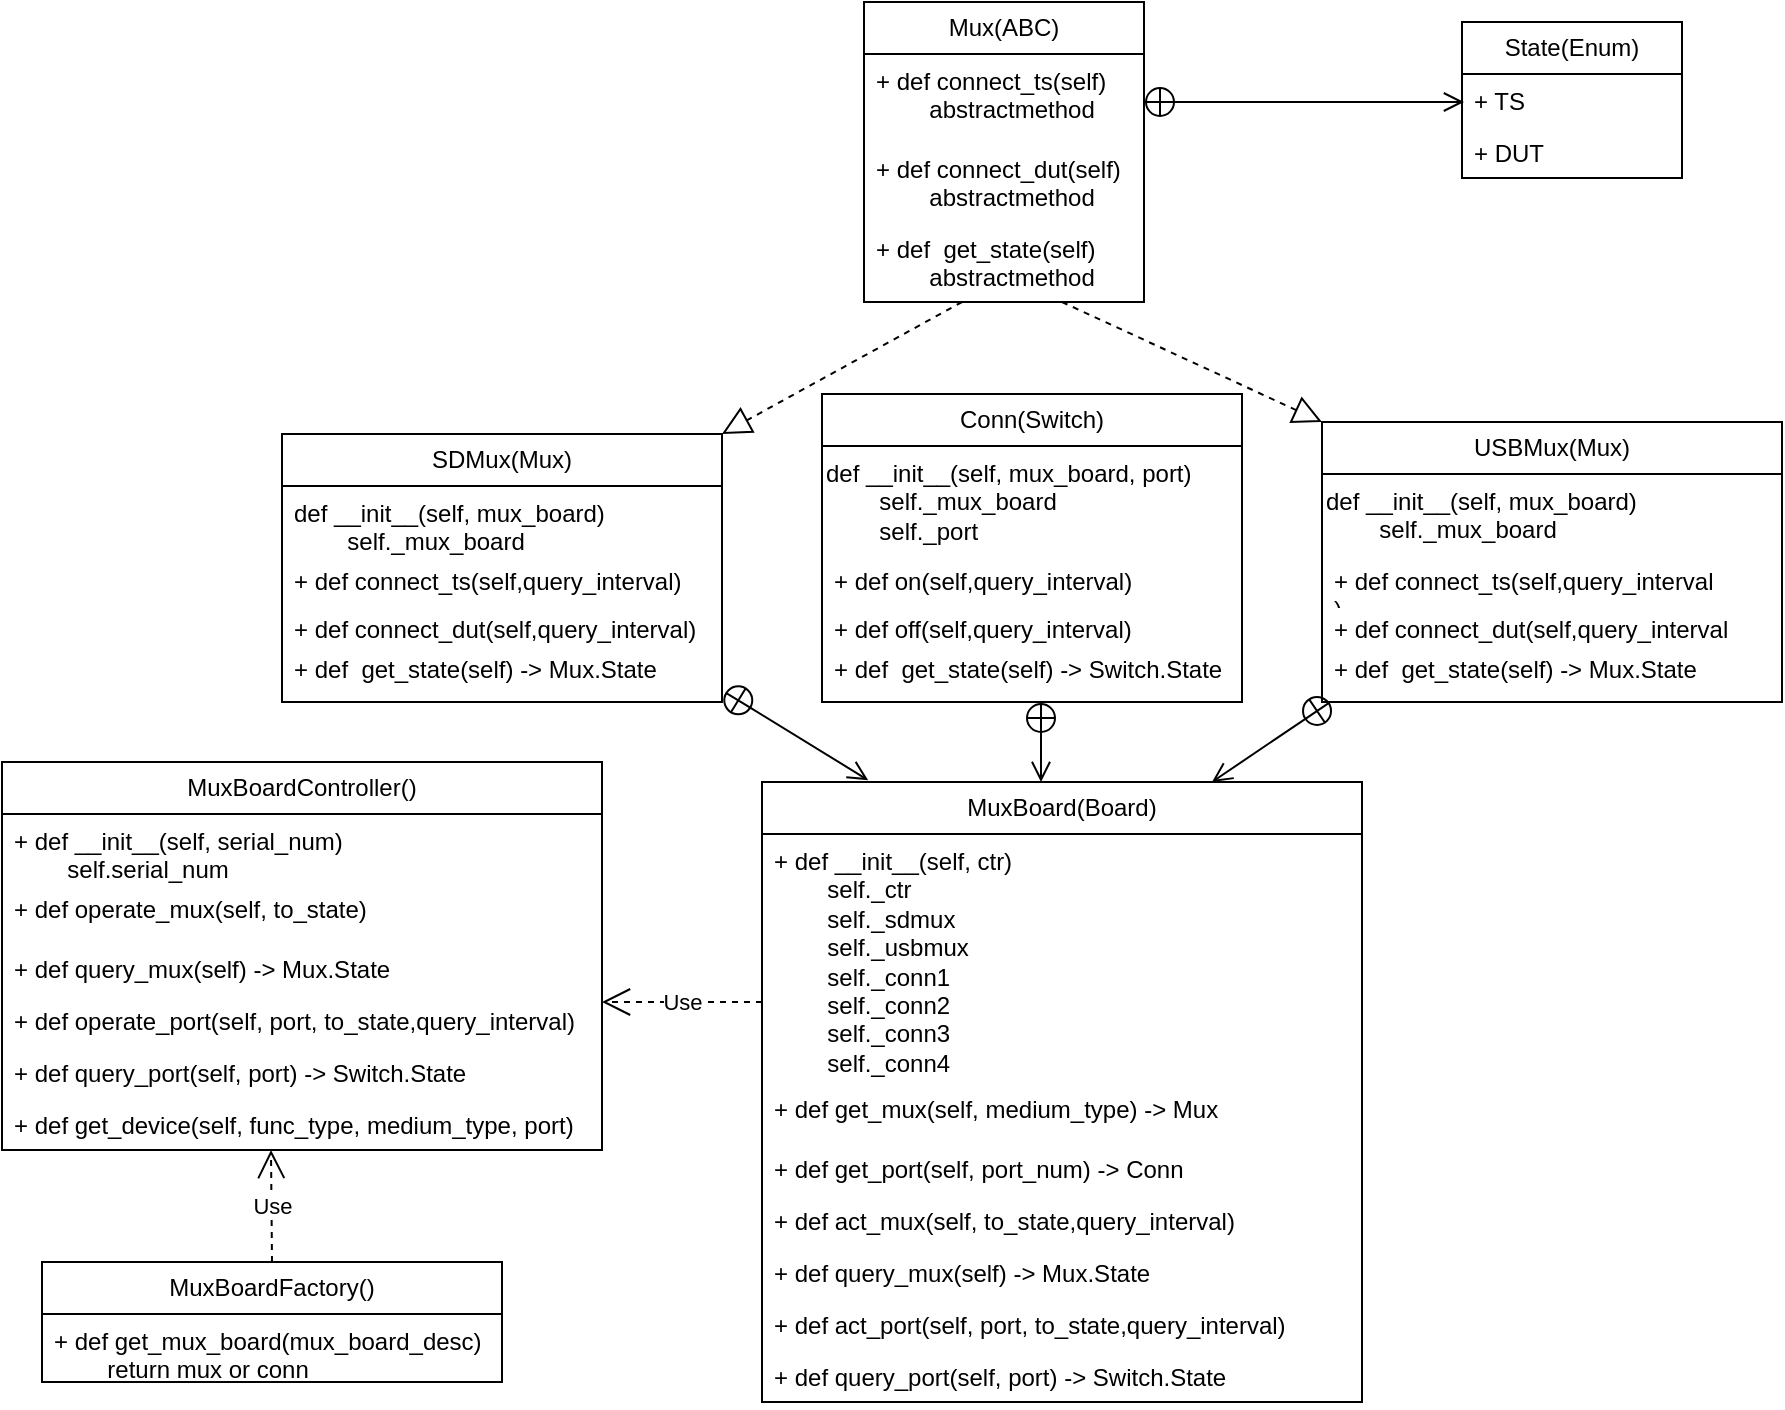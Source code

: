 <mxfile version="21.3.5" type="github">
  <diagram name="Page-1" id="9f46799a-70d6-7492-0946-bef42562c5a5">
    <mxGraphModel dx="1379" dy="796" grid="1" gridSize="10" guides="1" tooltips="1" connect="1" arrows="1" fold="1" page="1" pageScale="1" pageWidth="1100" pageHeight="850" background="none" math="0" shadow="0">
      <root>
        <mxCell id="0" />
        <mxCell id="1" parent="0" />
        <mxCell id="jn_FHhXMFAwmoSgKBp-Y-1" value="Mux(ABC)" style="swimlane;fontStyle=0;childLayout=stackLayout;horizontal=1;startSize=26;fillColor=none;horizontalStack=0;resizeParent=1;resizeParentMax=0;resizeLast=0;collapsible=1;marginBottom=0;whiteSpace=wrap;html=1;" vertex="1" parent="1">
          <mxGeometry x="451" y="100" width="140" height="150" as="geometry" />
        </mxCell>
        <mxCell id="jn_FHhXMFAwmoSgKBp-Y-3" value="+ def connect_ts(self)&lt;br&gt;&lt;span style=&quot;&quot;&gt;&lt;span style=&quot;white-space: pre;&quot;&gt;&amp;nbsp;&amp;nbsp;&amp;nbsp;&amp;nbsp;    &lt;/span&gt;&lt;/span&gt;abstractmethod" style="text;strokeColor=none;fillColor=none;align=left;verticalAlign=top;spacingLeft=4;spacingRight=4;overflow=hidden;rotatable=0;points=[[0,0.5],[1,0.5]];portConstraint=eastwest;whiteSpace=wrap;html=1;labelBackgroundColor=default;" vertex="1" parent="jn_FHhXMFAwmoSgKBp-Y-1">
          <mxGeometry y="26" width="140" height="44" as="geometry" />
        </mxCell>
        <mxCell id="jn_FHhXMFAwmoSgKBp-Y-4" value="+ def connect_dut(self)&lt;br&gt;&lt;span style=&quot;white-space: pre;&quot;&gt;&#x9;&lt;/span&gt;abstractmethod" style="text;strokeColor=none;fillColor=none;align=left;verticalAlign=top;spacingLeft=4;spacingRight=4;overflow=hidden;rotatable=0;points=[[0,0.5],[1,0.5]];portConstraint=eastwest;whiteSpace=wrap;html=1;" vertex="1" parent="jn_FHhXMFAwmoSgKBp-Y-1">
          <mxGeometry y="70" width="140" height="40" as="geometry" />
        </mxCell>
        <mxCell id="jn_FHhXMFAwmoSgKBp-Y-9" value="+ def&amp;nbsp; get_state(self)&lt;br&gt;&lt;span style=&quot;&quot;&gt;&lt;span style=&quot;white-space: pre;&quot;&gt;    &amp;nbsp;&amp;nbsp;&amp;nbsp;&amp;nbsp;&lt;/span&gt;&lt;/span&gt;abstractmethod" style="text;strokeColor=none;fillColor=none;align=left;verticalAlign=top;spacingLeft=4;spacingRight=4;overflow=hidden;rotatable=0;points=[[0,0.5],[1,0.5]];portConstraint=eastwest;whiteSpace=wrap;html=1;" vertex="1" parent="jn_FHhXMFAwmoSgKBp-Y-1">
          <mxGeometry y="110" width="140" height="40" as="geometry" />
        </mxCell>
        <mxCell id="jn_FHhXMFAwmoSgKBp-Y-6" value="" style="endArrow=open;startArrow=circlePlus;endFill=0;startFill=0;endSize=8;html=1;rounded=0;" edge="1" parent="1">
          <mxGeometry width="160" relative="1" as="geometry">
            <mxPoint x="591" y="150" as="sourcePoint" />
            <mxPoint x="751" y="150" as="targetPoint" />
          </mxGeometry>
        </mxCell>
        <mxCell id="jn_FHhXMFAwmoSgKBp-Y-10" value="State(Enum)" style="swimlane;fontStyle=0;childLayout=stackLayout;horizontal=1;startSize=26;fillColor=none;horizontalStack=0;resizeParent=1;resizeParentMax=0;resizeLast=0;collapsible=1;marginBottom=0;whiteSpace=wrap;html=1;" vertex="1" parent="1">
          <mxGeometry x="750" y="110" width="110" height="78" as="geometry" />
        </mxCell>
        <mxCell id="jn_FHhXMFAwmoSgKBp-Y-11" value="+ TS" style="text;strokeColor=none;fillColor=none;align=left;verticalAlign=top;spacingLeft=4;spacingRight=4;overflow=hidden;rotatable=0;points=[[0,0.5],[1,0.5]];portConstraint=eastwest;whiteSpace=wrap;html=1;" vertex="1" parent="jn_FHhXMFAwmoSgKBp-Y-10">
          <mxGeometry y="26" width="110" height="26" as="geometry" />
        </mxCell>
        <mxCell id="jn_FHhXMFAwmoSgKBp-Y-13" value="+ DUT" style="text;strokeColor=none;fillColor=none;align=left;verticalAlign=top;spacingLeft=4;spacingRight=4;overflow=hidden;rotatable=0;points=[[0,0.5],[1,0.5]];portConstraint=eastwest;whiteSpace=wrap;html=1;" vertex="1" parent="jn_FHhXMFAwmoSgKBp-Y-10">
          <mxGeometry y="52" width="110" height="26" as="geometry" />
        </mxCell>
        <mxCell id="jn_FHhXMFAwmoSgKBp-Y-14" value="" style="endArrow=block;dashed=1;endFill=0;endSize=12;html=1;rounded=0;entryX=1;entryY=0;entryDx=0;entryDy=0;" edge="1" parent="1" target="jn_FHhXMFAwmoSgKBp-Y-15">
          <mxGeometry width="160" relative="1" as="geometry">
            <mxPoint x="500" y="250" as="sourcePoint" />
            <mxPoint x="420" y="340" as="targetPoint" />
          </mxGeometry>
        </mxCell>
        <mxCell id="jn_FHhXMFAwmoSgKBp-Y-15" value="SDMux(Mux)" style="swimlane;fontStyle=0;childLayout=stackLayout;horizontal=1;startSize=26;fillColor=none;horizontalStack=0;resizeParent=1;resizeParentMax=0;resizeLast=0;collapsible=1;marginBottom=0;whiteSpace=wrap;html=1;" vertex="1" parent="1">
          <mxGeometry x="160" y="316" width="220" height="134" as="geometry" />
        </mxCell>
        <mxCell id="jn_FHhXMFAwmoSgKBp-Y-39" value="def __init__(self, mux_board)&lt;br&gt;&lt;span style=&quot;white-space: pre;&quot;&gt;&#x9;&lt;/span&gt;self._mux_board" style="text;strokeColor=none;fillColor=none;align=left;verticalAlign=top;spacingLeft=4;spacingRight=4;overflow=hidden;rotatable=0;points=[[0,0.5],[1,0.5]];portConstraint=eastwest;whiteSpace=wrap;html=1;" vertex="1" parent="jn_FHhXMFAwmoSgKBp-Y-15">
          <mxGeometry y="26" width="220" height="34" as="geometry" />
        </mxCell>
        <mxCell id="jn_FHhXMFAwmoSgKBp-Y-16" value="+ def connect_ts(self,query_interval)" style="text;strokeColor=none;fillColor=none;align=left;verticalAlign=top;spacingLeft=4;spacingRight=4;overflow=hidden;rotatable=0;points=[[0,0.5],[1,0.5]];portConstraint=eastwest;whiteSpace=wrap;html=1;labelBackgroundColor=default;" vertex="1" parent="jn_FHhXMFAwmoSgKBp-Y-15">
          <mxGeometry y="60" width="220" height="24" as="geometry" />
        </mxCell>
        <mxCell id="jn_FHhXMFAwmoSgKBp-Y-17" value="+ def connect_dut(self,query_interval&lt;span style=&quot;background-color: initial;&quot;&gt;)&lt;/span&gt;" style="text;strokeColor=none;fillColor=none;align=left;verticalAlign=top;spacingLeft=4;spacingRight=4;overflow=hidden;rotatable=0;points=[[0,0.5],[1,0.5]];portConstraint=eastwest;whiteSpace=wrap;html=1;" vertex="1" parent="jn_FHhXMFAwmoSgKBp-Y-15">
          <mxGeometry y="84" width="220" height="20" as="geometry" />
        </mxCell>
        <mxCell id="jn_FHhXMFAwmoSgKBp-Y-18" value="+ def&amp;nbsp; get_state(self) -&amp;gt; Mux.State" style="text;strokeColor=none;fillColor=none;align=left;verticalAlign=top;spacingLeft=4;spacingRight=4;overflow=hidden;rotatable=0;points=[[0,0.5],[1,0.5]];portConstraint=eastwest;whiteSpace=wrap;html=1;" vertex="1" parent="jn_FHhXMFAwmoSgKBp-Y-15">
          <mxGeometry y="104" width="220" height="30" as="geometry" />
        </mxCell>
        <mxCell id="jn_FHhXMFAwmoSgKBp-Y-19" value="USBMux(Mux)" style="swimlane;fontStyle=0;childLayout=stackLayout;horizontal=1;startSize=26;fillColor=none;horizontalStack=0;resizeParent=1;resizeParentMax=0;resizeLast=0;collapsible=1;marginBottom=0;whiteSpace=wrap;html=1;" vertex="1" parent="1">
          <mxGeometry x="680" y="310" width="230" height="140" as="geometry" />
        </mxCell>
        <mxCell id="jn_FHhXMFAwmoSgKBp-Y-40" value="def __init__(self, mux_board)&lt;br&gt;&lt;span style=&quot;white-space: pre;&quot;&gt;&#x9;&lt;/span&gt;self._mux_board" style="text;whiteSpace=wrap;html=1;" vertex="1" parent="jn_FHhXMFAwmoSgKBp-Y-19">
          <mxGeometry y="26" width="230" height="40" as="geometry" />
        </mxCell>
        <mxCell id="jn_FHhXMFAwmoSgKBp-Y-20" value="+ def connect_ts(self,query_interval&lt;br&gt;)" style="text;strokeColor=none;fillColor=none;align=left;verticalAlign=top;spacingLeft=4;spacingRight=4;overflow=hidden;rotatable=0;points=[[0,0.5],[1,0.5]];portConstraint=eastwest;whiteSpace=wrap;html=1;labelBackgroundColor=default;" vertex="1" parent="jn_FHhXMFAwmoSgKBp-Y-19">
          <mxGeometry y="66" width="230" height="24" as="geometry" />
        </mxCell>
        <mxCell id="jn_FHhXMFAwmoSgKBp-Y-21" value="+ def connect_dut(self,query_interval&lt;br&gt;)" style="text;strokeColor=none;fillColor=none;align=left;verticalAlign=top;spacingLeft=4;spacingRight=4;overflow=hidden;rotatable=0;points=[[0,0.5],[1,0.5]];portConstraint=eastwest;whiteSpace=wrap;html=1;" vertex="1" parent="jn_FHhXMFAwmoSgKBp-Y-19">
          <mxGeometry y="90" width="230" height="20" as="geometry" />
        </mxCell>
        <mxCell id="jn_FHhXMFAwmoSgKBp-Y-22" value="+ def&amp;nbsp; get_state(self) -&amp;gt; Mux.State" style="text;strokeColor=none;fillColor=none;align=left;verticalAlign=top;spacingLeft=4;spacingRight=4;overflow=hidden;rotatable=0;points=[[0,0.5],[1,0.5]];portConstraint=eastwest;whiteSpace=wrap;html=1;" vertex="1" parent="jn_FHhXMFAwmoSgKBp-Y-19">
          <mxGeometry y="110" width="230" height="30" as="geometry" />
        </mxCell>
        <mxCell id="jn_FHhXMFAwmoSgKBp-Y-23" value="" style="endArrow=block;dashed=1;endFill=0;endSize=12;html=1;rounded=0;entryX=0;entryY=0;entryDx=0;entryDy=0;" edge="1" parent="1" target="jn_FHhXMFAwmoSgKBp-Y-19">
          <mxGeometry width="160" relative="1" as="geometry">
            <mxPoint x="550" y="250" as="sourcePoint" />
            <mxPoint x="630" y="330" as="targetPoint" />
          </mxGeometry>
        </mxCell>
        <mxCell id="jn_FHhXMFAwmoSgKBp-Y-25" value="MuxBoard(Board)" style="swimlane;fontStyle=0;childLayout=stackLayout;horizontal=1;startSize=26;fillColor=none;horizontalStack=0;resizeParent=1;resizeParentMax=0;resizeLast=0;collapsible=1;marginBottom=0;whiteSpace=wrap;html=1;" vertex="1" parent="1">
          <mxGeometry x="400" y="490" width="300" height="310" as="geometry" />
        </mxCell>
        <mxCell id="jn_FHhXMFAwmoSgKBp-Y-26" value="+ def __init__(self, ctr)&lt;br&gt;&lt;span style=&quot;white-space: pre;&quot;&gt;&#x9;&lt;/span&gt;self._ctr&lt;br&gt;&lt;span style=&quot;white-space: pre;&quot;&gt;&#x9;&lt;/span&gt;self._sdmux&lt;br&gt;&lt;span style=&quot;white-space: pre;&quot;&gt;&#x9;&lt;/span&gt;self._usbmux&lt;br&gt;&lt;span style=&quot;white-space: pre;&quot;&gt;&#x9;&lt;/span&gt;self._conn1&lt;br&gt;&lt;span style=&quot;white-space: pre;&quot;&gt;&#x9;&lt;/span&gt;self._conn2&lt;br&gt;&lt;span style=&quot;white-space: pre;&quot;&gt;&#x9;&lt;/span&gt;self._conn3&lt;br&gt;&lt;span style=&quot;white-space: pre;&quot;&gt;&#x9;&lt;/span&gt;self._conn4" style="text;strokeColor=none;fillColor=none;align=left;verticalAlign=top;spacingLeft=4;spacingRight=4;overflow=hidden;rotatable=0;points=[[0,0.5],[1,0.5]];portConstraint=eastwest;whiteSpace=wrap;html=1;" vertex="1" parent="jn_FHhXMFAwmoSgKBp-Y-25">
          <mxGeometry y="26" width="300" height="124" as="geometry" />
        </mxCell>
        <mxCell id="jn_FHhXMFAwmoSgKBp-Y-53" value="Use" style="endArrow=open;endSize=12;dashed=1;html=1;rounded=0;" edge="1" parent="jn_FHhXMFAwmoSgKBp-Y-25">
          <mxGeometry width="160" relative="1" as="geometry">
            <mxPoint y="110" as="sourcePoint" />
            <mxPoint x="-80" y="110" as="targetPoint" />
          </mxGeometry>
        </mxCell>
        <mxCell id="jn_FHhXMFAwmoSgKBp-Y-27" value="+ def get_mux(self, medium_type) -&amp;gt; Mux" style="text;strokeColor=none;fillColor=none;align=left;verticalAlign=top;spacingLeft=4;spacingRight=4;overflow=hidden;rotatable=0;points=[[0,0.5],[1,0.5]];portConstraint=eastwest;whiteSpace=wrap;html=1;" vertex="1" parent="jn_FHhXMFAwmoSgKBp-Y-25">
          <mxGeometry y="150" width="300" height="30" as="geometry" />
        </mxCell>
        <mxCell id="jn_FHhXMFAwmoSgKBp-Y-29" value="+ def get_port(self, port_num) -&amp;gt; Conn" style="text;strokeColor=none;fillColor=none;align=left;verticalAlign=top;spacingLeft=4;spacingRight=4;overflow=hidden;rotatable=0;points=[[0,0.5],[1,0.5]];portConstraint=eastwest;whiteSpace=wrap;html=1;" vertex="1" parent="jn_FHhXMFAwmoSgKBp-Y-25">
          <mxGeometry y="180" width="300" height="26" as="geometry" />
        </mxCell>
        <mxCell id="jn_FHhXMFAwmoSgKBp-Y-31" value="+ def act_mux(self, to_state,query_interval)&lt;br&gt;" style="text;strokeColor=none;fillColor=none;align=left;verticalAlign=top;spacingLeft=4;spacingRight=4;overflow=hidden;rotatable=0;points=[[0,0.5],[1,0.5]];portConstraint=eastwest;whiteSpace=wrap;html=1;" vertex="1" parent="jn_FHhXMFAwmoSgKBp-Y-25">
          <mxGeometry y="206" width="300" height="26" as="geometry" />
        </mxCell>
        <mxCell id="jn_FHhXMFAwmoSgKBp-Y-32" value="+ def query_mux(self) -&amp;gt; Mux.State" style="text;strokeColor=none;fillColor=none;align=left;verticalAlign=top;spacingLeft=4;spacingRight=4;overflow=hidden;rotatable=0;points=[[0,0.5],[1,0.5]];portConstraint=eastwest;whiteSpace=wrap;html=1;" vertex="1" parent="jn_FHhXMFAwmoSgKBp-Y-25">
          <mxGeometry y="232" width="300" height="26" as="geometry" />
        </mxCell>
        <mxCell id="jn_FHhXMFAwmoSgKBp-Y-30" value="+ def act_port(self, port, to_state,query_interval)" style="text;strokeColor=none;fillColor=none;align=left;verticalAlign=top;spacingLeft=4;spacingRight=4;overflow=hidden;rotatable=0;points=[[0,0.5],[1,0.5]];portConstraint=eastwest;whiteSpace=wrap;html=1;" vertex="1" parent="jn_FHhXMFAwmoSgKBp-Y-25">
          <mxGeometry y="258" width="300" height="26" as="geometry" />
        </mxCell>
        <mxCell id="jn_FHhXMFAwmoSgKBp-Y-28" value="+ def query_port(self, port) -&amp;gt; Switch.State" style="text;strokeColor=none;fillColor=none;align=left;verticalAlign=top;spacingLeft=4;spacingRight=4;overflow=hidden;rotatable=0;points=[[0,0.5],[1,0.5]];portConstraint=eastwest;whiteSpace=wrap;html=1;" vertex="1" parent="jn_FHhXMFAwmoSgKBp-Y-25">
          <mxGeometry y="284" width="300" height="26" as="geometry" />
        </mxCell>
        <mxCell id="jn_FHhXMFAwmoSgKBp-Y-33" value="" style="endArrow=open;startArrow=circlePlus;endFill=0;startFill=0;endSize=8;html=1;rounded=0;entryX=0.177;entryY=-0.003;entryDx=0;entryDy=0;exitX=1.006;exitY=0.833;exitDx=0;exitDy=0;exitPerimeter=0;entryPerimeter=0;" edge="1" parent="1" source="jn_FHhXMFAwmoSgKBp-Y-18" target="jn_FHhXMFAwmoSgKBp-Y-25">
          <mxGeometry width="160" relative="1" as="geometry">
            <mxPoint x="420" y="440" as="sourcePoint" />
            <mxPoint x="500" y="440" as="targetPoint" />
            <Array as="points" />
          </mxGeometry>
        </mxCell>
        <mxCell id="jn_FHhXMFAwmoSgKBp-Y-34" value="" style="endArrow=open;startArrow=circlePlus;endFill=0;startFill=0;endSize=8;html=1;rounded=0;exitX=0.018;exitY=1;exitDx=0;exitDy=0;exitPerimeter=0;entryX=0.75;entryY=0;entryDx=0;entryDy=0;" edge="1" parent="1" source="jn_FHhXMFAwmoSgKBp-Y-22" target="jn_FHhXMFAwmoSgKBp-Y-25">
          <mxGeometry width="160" relative="1" as="geometry">
            <mxPoint x="640" y="440" as="sourcePoint" />
            <mxPoint x="580" y="500" as="targetPoint" />
          </mxGeometry>
        </mxCell>
        <mxCell id="jn_FHhXMFAwmoSgKBp-Y-35" value="Conn(Switch)" style="swimlane;fontStyle=0;childLayout=stackLayout;horizontal=1;startSize=26;fillColor=none;horizontalStack=0;resizeParent=1;resizeParentMax=0;resizeLast=0;collapsible=1;marginBottom=0;whiteSpace=wrap;html=1;" vertex="1" parent="1">
          <mxGeometry x="430" y="296" width="210" height="154" as="geometry" />
        </mxCell>
        <mxCell id="jn_FHhXMFAwmoSgKBp-Y-41" value="def __init__(self, mux_board, port)&lt;br&gt;&lt;span style=&quot;white-space: pre;&quot;&gt;&#x9;&lt;/span&gt;self._mux_board&lt;br&gt;&lt;span style=&quot;white-space: pre;&quot;&gt;&#x9;&lt;/span&gt;self._port" style="text;whiteSpace=wrap;html=1;" vertex="1" parent="jn_FHhXMFAwmoSgKBp-Y-35">
          <mxGeometry y="26" width="210" height="54" as="geometry" />
        </mxCell>
        <mxCell id="jn_FHhXMFAwmoSgKBp-Y-36" value="+ def on(self,query_interval)" style="text;strokeColor=none;fillColor=none;align=left;verticalAlign=top;spacingLeft=4;spacingRight=4;overflow=hidden;rotatable=0;points=[[0,0.5],[1,0.5]];portConstraint=eastwest;whiteSpace=wrap;html=1;labelBackgroundColor=default;" vertex="1" parent="jn_FHhXMFAwmoSgKBp-Y-35">
          <mxGeometry y="80" width="210" height="24" as="geometry" />
        </mxCell>
        <mxCell id="jn_FHhXMFAwmoSgKBp-Y-37" value="+ def off(self,query_interval&lt;span style=&quot;background-color: initial;&quot;&gt;)&lt;/span&gt;" style="text;strokeColor=none;fillColor=none;align=left;verticalAlign=top;spacingLeft=4;spacingRight=4;overflow=hidden;rotatable=0;points=[[0,0.5],[1,0.5]];portConstraint=eastwest;whiteSpace=wrap;html=1;" vertex="1" parent="jn_FHhXMFAwmoSgKBp-Y-35">
          <mxGeometry y="104" width="210" height="20" as="geometry" />
        </mxCell>
        <mxCell id="jn_FHhXMFAwmoSgKBp-Y-38" value="+ def&amp;nbsp; get_state(self) -&amp;gt; Switch.State" style="text;strokeColor=none;fillColor=none;align=left;verticalAlign=top;spacingLeft=4;spacingRight=4;overflow=hidden;rotatable=0;points=[[0,0.5],[1,0.5]];portConstraint=eastwest;whiteSpace=wrap;html=1;" vertex="1" parent="jn_FHhXMFAwmoSgKBp-Y-35">
          <mxGeometry y="124" width="210" height="30" as="geometry" />
        </mxCell>
        <mxCell id="jn_FHhXMFAwmoSgKBp-Y-44" value="" style="endArrow=open;startArrow=circlePlus;endFill=0;startFill=0;endSize=8;html=1;rounded=0;exitX=0.018;exitY=1;exitDx=0;exitDy=0;exitPerimeter=0;" edge="1" parent="1">
          <mxGeometry width="160" relative="1" as="geometry">
            <mxPoint x="539.5" y="450" as="sourcePoint" />
            <mxPoint x="539.5" y="490" as="targetPoint" />
          </mxGeometry>
        </mxCell>
        <mxCell id="jn_FHhXMFAwmoSgKBp-Y-45" value="MuxBoardController()" style="swimlane;fontStyle=0;childLayout=stackLayout;horizontal=1;startSize=26;fillColor=none;horizontalStack=0;resizeParent=1;resizeParentMax=0;resizeLast=0;collapsible=1;marginBottom=0;whiteSpace=wrap;html=1;" vertex="1" parent="1">
          <mxGeometry x="20" y="480" width="300" height="194" as="geometry" />
        </mxCell>
        <mxCell id="jn_FHhXMFAwmoSgKBp-Y-46" value="+ def __init__(self, serial_num)&lt;br&gt;&lt;span style=&quot;white-space: pre;&quot;&gt;&#x9;&lt;/span&gt;self.serial_num" style="text;strokeColor=none;fillColor=none;align=left;verticalAlign=top;spacingLeft=4;spacingRight=4;overflow=hidden;rotatable=0;points=[[0,0.5],[1,0.5]];portConstraint=eastwest;whiteSpace=wrap;html=1;" vertex="1" parent="jn_FHhXMFAwmoSgKBp-Y-45">
          <mxGeometry y="26" width="300" height="34" as="geometry" />
        </mxCell>
        <mxCell id="jn_FHhXMFAwmoSgKBp-Y-47" value="+ def operate_mux(self, to_state)" style="text;strokeColor=none;fillColor=none;align=left;verticalAlign=top;spacingLeft=4;spacingRight=4;overflow=hidden;rotatable=0;points=[[0,0.5],[1,0.5]];portConstraint=eastwest;whiteSpace=wrap;html=1;" vertex="1" parent="jn_FHhXMFAwmoSgKBp-Y-45">
          <mxGeometry y="60" width="300" height="30" as="geometry" />
        </mxCell>
        <mxCell id="jn_FHhXMFAwmoSgKBp-Y-48" value="+ def&amp;nbsp;query_mux&lt;span style=&quot;background-color: initial;&quot;&gt;(self) -&amp;gt; Mux.State&lt;/span&gt;" style="text;strokeColor=none;fillColor=none;align=left;verticalAlign=top;spacingLeft=4;spacingRight=4;overflow=hidden;rotatable=0;points=[[0,0.5],[1,0.5]];portConstraint=eastwest;whiteSpace=wrap;html=1;" vertex="1" parent="jn_FHhXMFAwmoSgKBp-Y-45">
          <mxGeometry y="90" width="300" height="26" as="geometry" />
        </mxCell>
        <mxCell id="jn_FHhXMFAwmoSgKBp-Y-49" value="+ def&amp;nbsp;operate_port(self, port, to_state,query_interval&lt;span style=&quot;background-color: initial;&quot;&gt;)&lt;/span&gt;" style="text;strokeColor=none;fillColor=none;align=left;verticalAlign=top;spacingLeft=4;spacingRight=4;overflow=hidden;rotatable=0;points=[[0,0.5],[1,0.5]];portConstraint=eastwest;whiteSpace=wrap;html=1;" vertex="1" parent="jn_FHhXMFAwmoSgKBp-Y-45">
          <mxGeometry y="116" width="300" height="26" as="geometry" />
        </mxCell>
        <mxCell id="jn_FHhXMFAwmoSgKBp-Y-50" value="+ def query_port(self, port) -&amp;gt; Switch.State" style="text;strokeColor=none;fillColor=none;align=left;verticalAlign=top;spacingLeft=4;spacingRight=4;overflow=hidden;rotatable=0;points=[[0,0.5],[1,0.5]];portConstraint=eastwest;whiteSpace=wrap;html=1;" vertex="1" parent="jn_FHhXMFAwmoSgKBp-Y-45">
          <mxGeometry y="142" width="300" height="26" as="geometry" />
        </mxCell>
        <mxCell id="jn_FHhXMFAwmoSgKBp-Y-52" value="+ def get_device(self, func_type, medium_type, port)" style="text;strokeColor=none;fillColor=none;align=left;verticalAlign=top;spacingLeft=4;spacingRight=4;overflow=hidden;rotatable=0;points=[[0,0.5],[1,0.5]];portConstraint=eastwest;whiteSpace=wrap;html=1;" vertex="1" parent="jn_FHhXMFAwmoSgKBp-Y-45">
          <mxGeometry y="168" width="300" height="26" as="geometry" />
        </mxCell>
        <mxCell id="jn_FHhXMFAwmoSgKBp-Y-54" value="MuxBoardFactory()" style="swimlane;fontStyle=0;childLayout=stackLayout;horizontal=1;startSize=26;fillColor=none;horizontalStack=0;resizeParent=1;resizeParentMax=0;resizeLast=0;collapsible=1;marginBottom=0;whiteSpace=wrap;html=1;" vertex="1" parent="1">
          <mxGeometry x="40" y="730" width="230" height="60" as="geometry" />
        </mxCell>
        <mxCell id="jn_FHhXMFAwmoSgKBp-Y-57" value="+ def get_mux_board(mux_board_desc)&lt;br&gt;&lt;span style=&quot;white-space: pre;&quot;&gt;&#x9;&lt;/span&gt;return mux or conn" style="text;strokeColor=none;fillColor=none;align=left;verticalAlign=top;spacingLeft=4;spacingRight=4;overflow=hidden;rotatable=0;points=[[0,0.5],[1,0.5]];portConstraint=eastwest;whiteSpace=wrap;html=1;" vertex="1" parent="jn_FHhXMFAwmoSgKBp-Y-54">
          <mxGeometry y="26" width="230" height="34" as="geometry" />
        </mxCell>
        <mxCell id="jn_FHhXMFAwmoSgKBp-Y-58" value="Use" style="endArrow=open;endSize=12;dashed=1;html=1;rounded=0;exitX=0.5;exitY=0;exitDx=0;exitDy=0;" edge="1" parent="1" source="jn_FHhXMFAwmoSgKBp-Y-54">
          <mxGeometry width="160" relative="1" as="geometry">
            <mxPoint x="154.5" y="724" as="sourcePoint" />
            <mxPoint x="154.5" y="674" as="targetPoint" />
          </mxGeometry>
        </mxCell>
      </root>
    </mxGraphModel>
  </diagram>
</mxfile>
